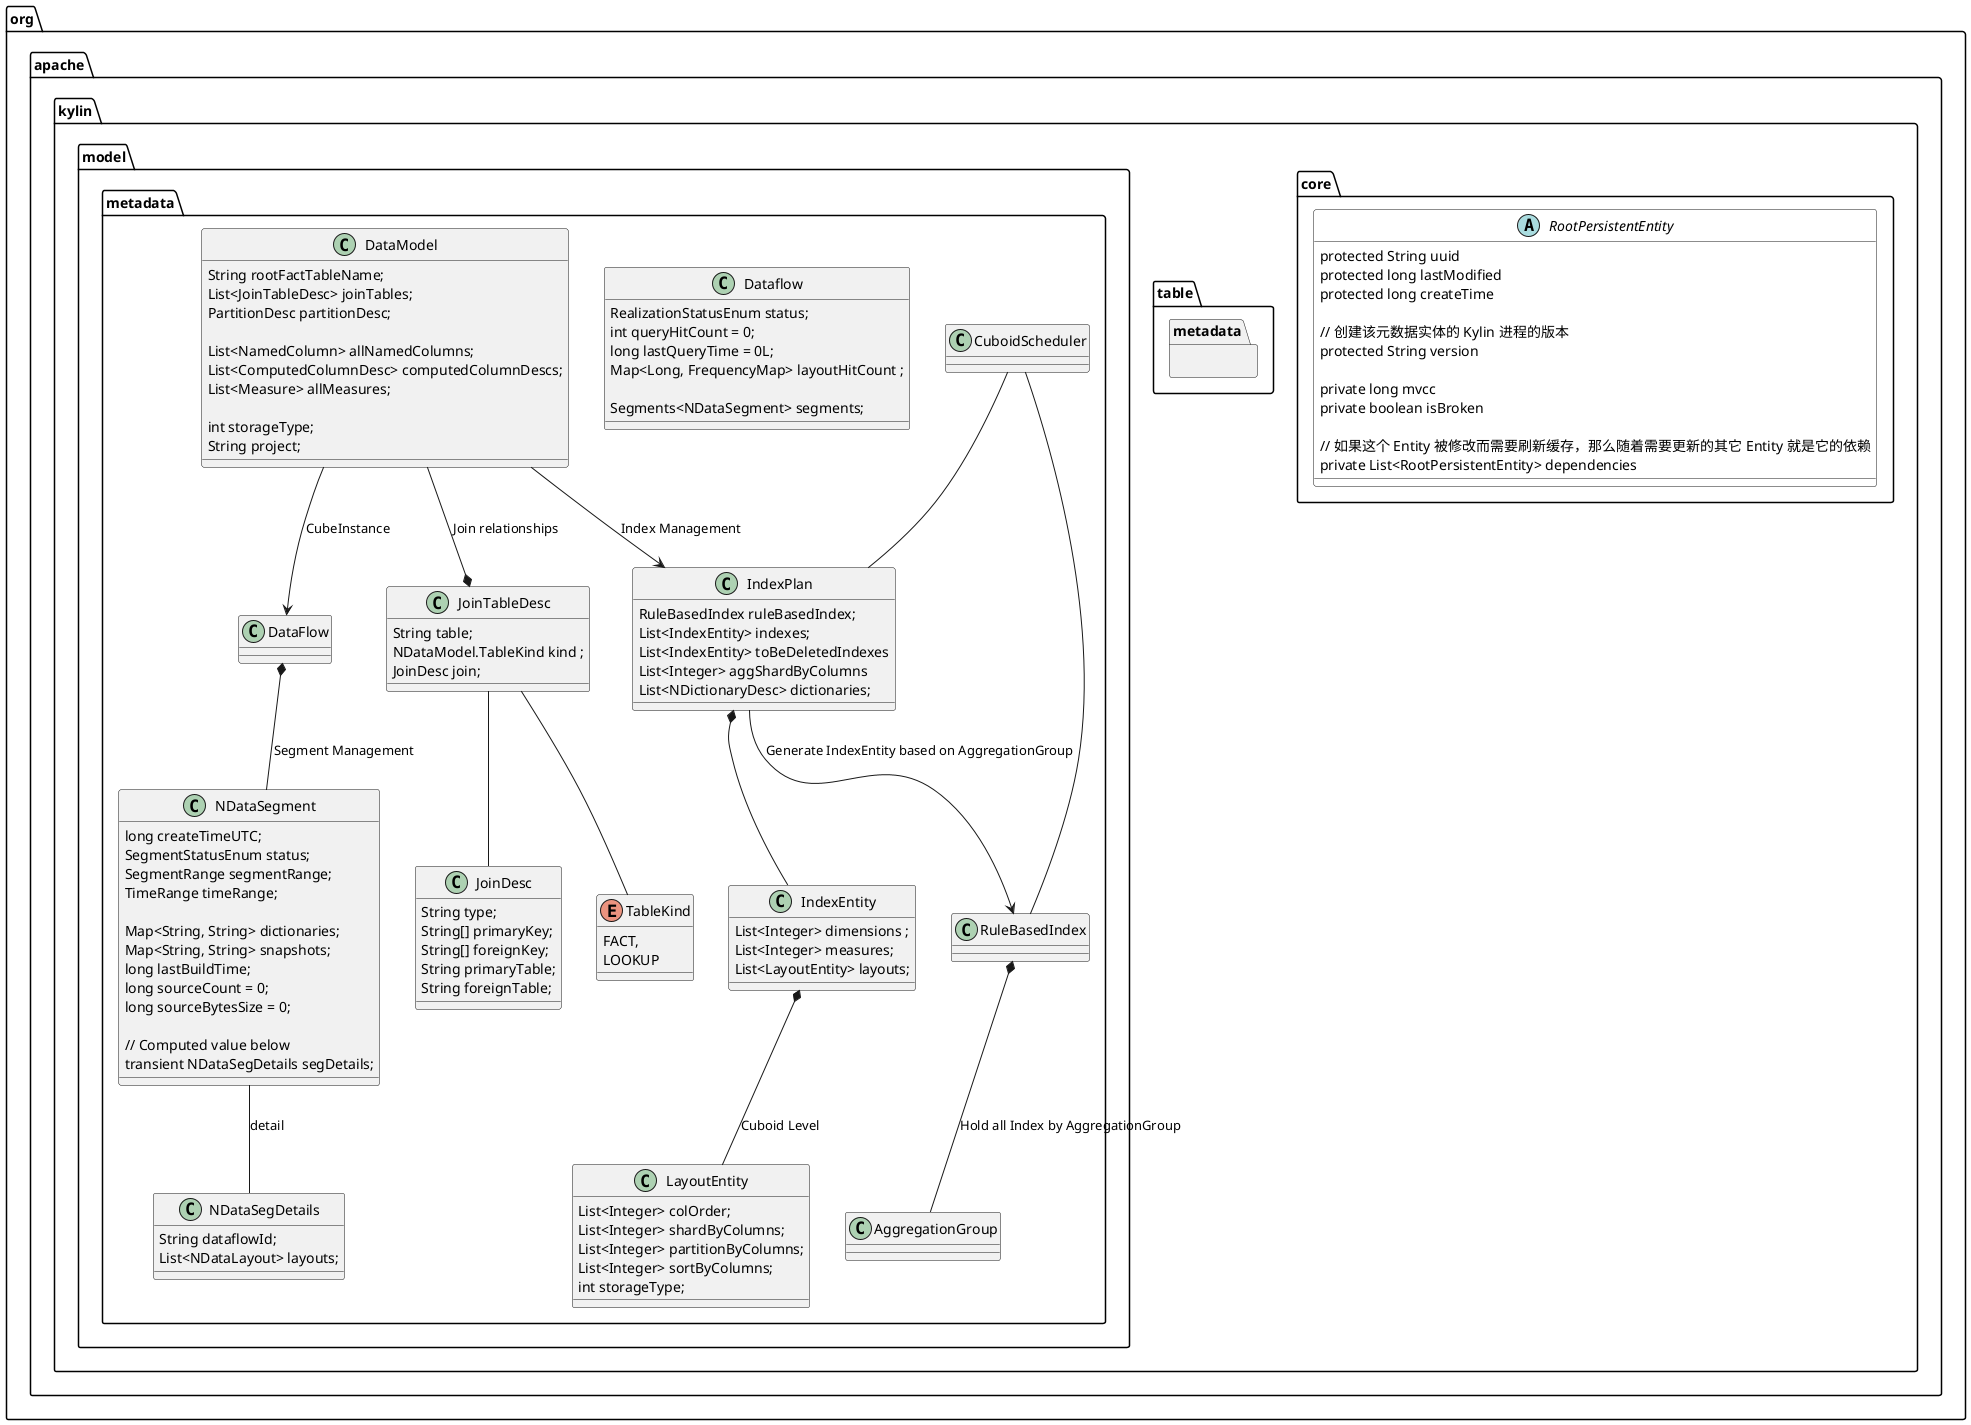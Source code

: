 @startuml


namespace org.apache.kylin.core {

    abstract class RootPersistentEntity #white {
        protected String uuid
        protected long lastModified
        protected long createTime

        // 创建该元数据实体的 Kylin 进程的版本
        protected String version

        private long mvcc
        private boolean isBroken

        // 如果这个 Entity 被修改而需要刷新缓存，那么随着需要更新的其它 Entity 就是它的依赖
        private List<RootPersistentEntity> dependencies
    }

}



namespace org.apache.kylin.table.metadata {


}


namespace org.apache.kylin.model.metadata {



    class DataModel {
        String rootFactTableName;
        List<JoinTableDesc> joinTables;
        PartitionDesc partitionDesc;

        List<NamedColumn> allNamedColumns;
        List<ComputedColumnDesc> computedColumnDescs;
        List<Measure> allMeasures;

        int storageType;
        String project;
    }

    class JoinTableDesc {
        String table;
        NDataModel.TableKind kind ;
        JoinDesc join;
    }

    class JoinDesc {
        String type;
        String[] primaryKey;
        String[] foreignKey;
        String primaryTable;
        String foreignTable;
    }

    enum TableKind {
        FACT,
        LOOKUP
    }

    class Dataflow {
        RealizationStatusEnum status;
        int queryHitCount = 0;
        long lastQueryTime = 0L;
        Map<Long, FrequencyMap> layoutHitCount ;

        Segments<NDataSegment> segments;
    }

    class IndexPlan {
        RuleBasedIndex ruleBasedIndex;
        List<IndexEntity> indexes;
        List<IndexEntity> toBeDeletedIndexes
        List<Integer> aggShardByColumns
        List<NDictionaryDesc> dictionaries;
    }

    class IndexEntity {
        List<Integer> dimensions ;
        List<Integer> measures;
        List<LayoutEntity> layouts;
    }

    class LayoutEntity {
        List<Integer> colOrder;
        List<Integer> shardByColumns;
        List<Integer> partitionByColumns;
        List<Integer> sortByColumns;
        int storageType;
    }

    class NDataSegment {
        long createTimeUTC;
        SegmentStatusEnum status;
        SegmentRange segmentRange;
        TimeRange timeRange;

        Map<String, String> dictionaries;
        Map<String, String> snapshots;
        long lastBuildTime;
        long sourceCount = 0;
        long sourceBytesSize = 0;

        // Computed value below
        transient NDataSegDetails segDetails;
    }

    class NDataSegDetails {
        String dataflowId;
        List<NDataLayout> layouts;
    }




    '--------------------------------------------------------------
    ' Relation below
    '--------------------------------------------------------------

    DataModel --> IndexPlan : Index Management

    DataModel --* JoinTableDesc : Join relationships

    DataModel --> DataFlow : CubeInstance

    DataFlow *-- NDataSegment : Segment Management

    NDataSegment -- NDataSegDetails : detail

    IndexPlan *--IndexEntity

    IndexPlan --> RuleBasedIndex : Generate IndexEntity based on AggregationGroup

    RuleBasedIndex *-- AggregationGroup : Hold all Index by AggregationGroup

    IndexEntity *-- LayoutEntity : Cuboid Level


    CuboidScheduler -- IndexPlan

    CuboidScheduler -- RuleBasedIndex



    JoinTableDesc -- TableKind

    JoinTableDesc -- JoinDesc
}












@enduml